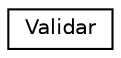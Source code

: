 digraph "Representación gráfica de la clase"
{
  edge [fontname="Helvetica",fontsize="10",labelfontname="Helvetica",labelfontsize="10"];
  node [fontname="Helvetica",fontsize="10",shape=record];
  rankdir="LR";
  Node0 [label="Validar",height=0.2,width=0.4,color="black", fillcolor="white", style="filled",URL="$classValidar.html"];
}
